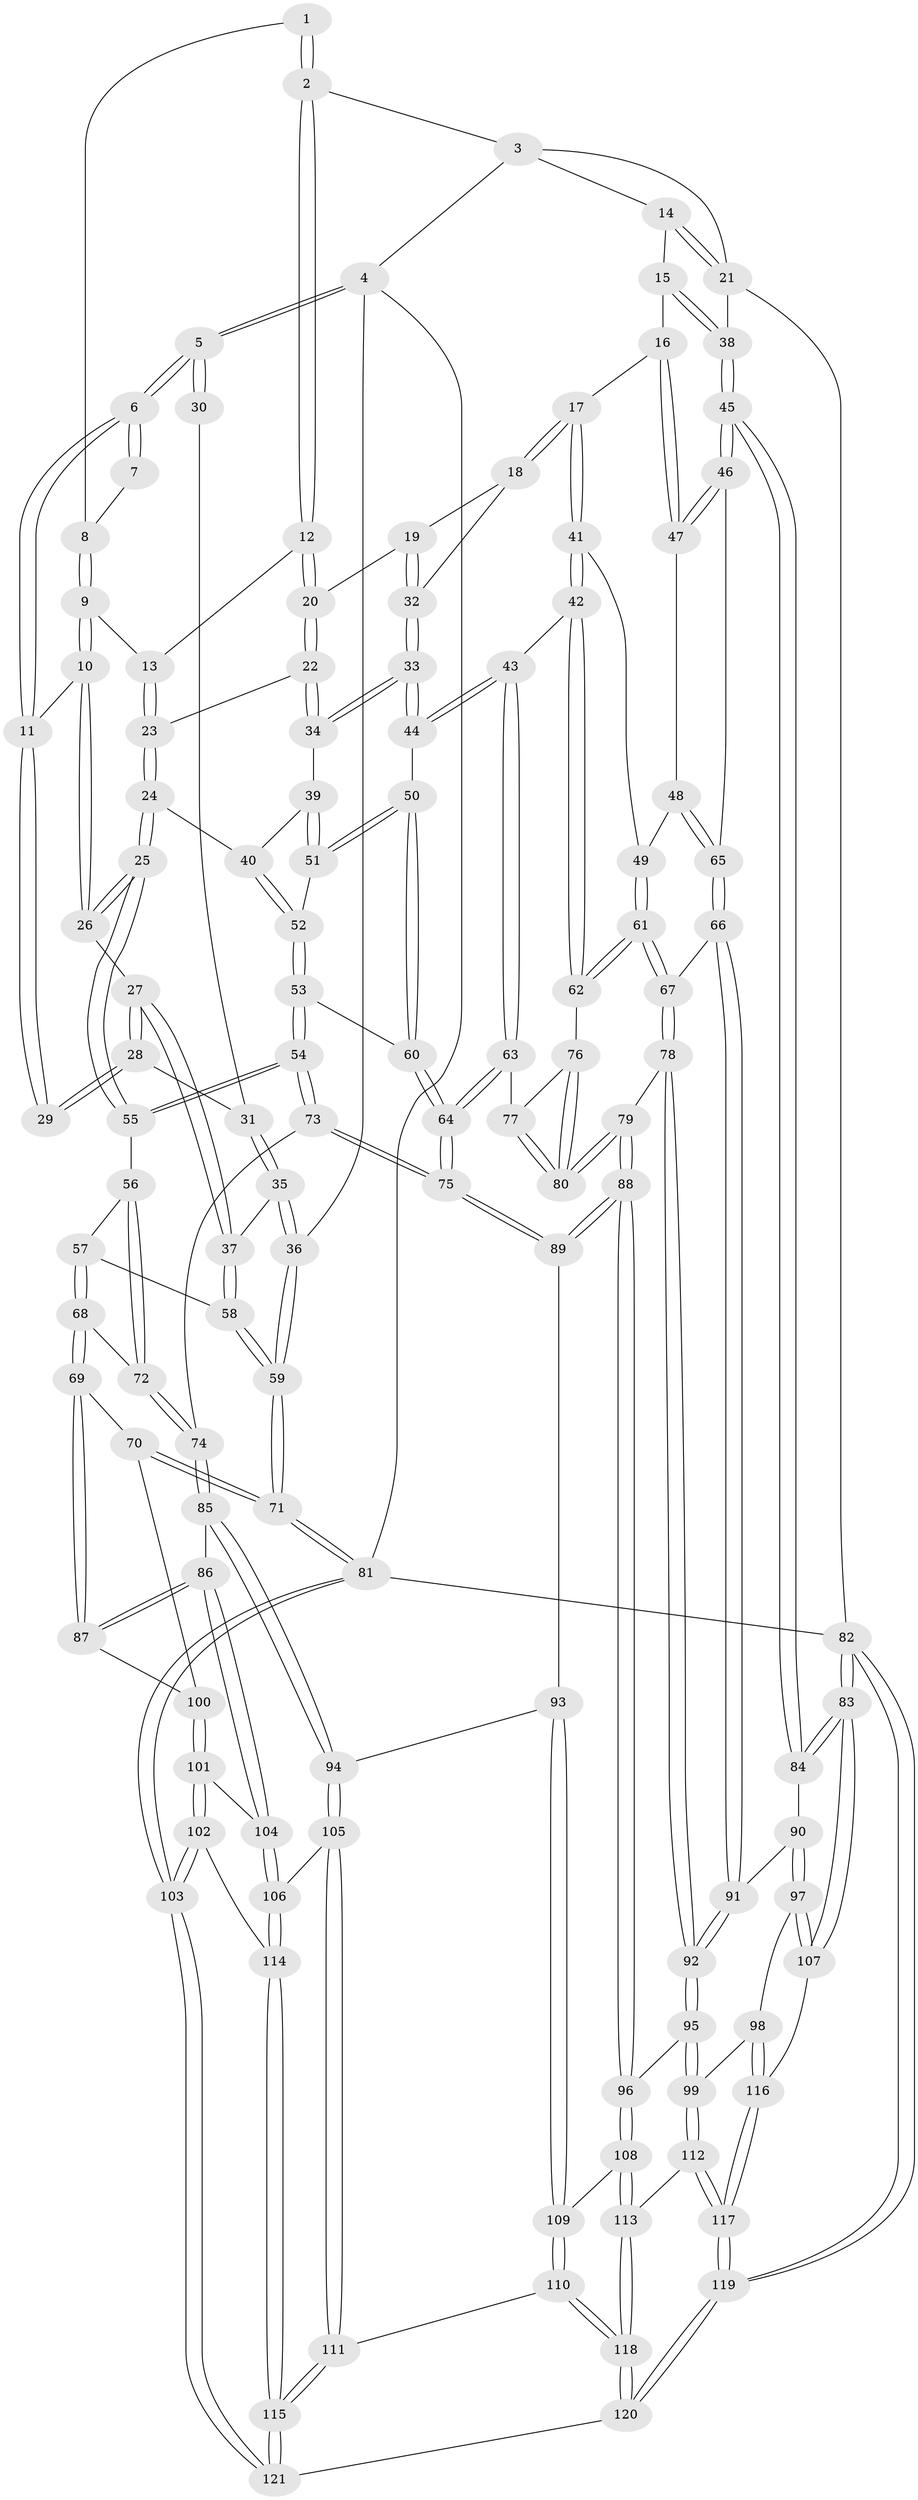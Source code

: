 // Generated by graph-tools (version 1.1) at 2025/03/03/09/25 03:03:11]
// undirected, 121 vertices, 299 edges
graph export_dot {
graph [start="1"]
  node [color=gray90,style=filled];
  1 [pos="+0.32404297294247597+0"];
  2 [pos="+0.5364546203820306+0"];
  3 [pos="+0.7222267607380363+0"];
  4 [pos="+0+0"];
  5 [pos="+0+0"];
  6 [pos="+0+0"];
  7 [pos="+0+0"];
  8 [pos="+0.2506240852066371+0.10704020826398107"];
  9 [pos="+0.25202305329737756+0.1431768468269663"];
  10 [pos="+0.23700719004737827+0.1557322483010541"];
  11 [pos="+0.13449323465920404+0.11239497073910297"];
  12 [pos="+0.5225350060381442+0"];
  13 [pos="+0.3577058925229901+0.12293772529393897"];
  14 [pos="+0.8311913995447874+0.03395059552211378"];
  15 [pos="+0.8404348029337991+0.16550446996237175"];
  16 [pos="+0.7656860212967707+0.258226204608405"];
  17 [pos="+0.7624458604430463+0.259697611956236"];
  18 [pos="+0.689854200356416+0.21126715640922422"];
  19 [pos="+0.6338868112961042+0.1675124801585611"];
  20 [pos="+0.5464354469893827+0.055881606793841423"];
  21 [pos="+1+0.12187217467840136"];
  22 [pos="+0.48986519197305134+0.23240216886868362"];
  23 [pos="+0.3754646579907844+0.2075471892931957"];
  24 [pos="+0.3192812925773341+0.3101736666052019"];
  25 [pos="+0.25026442910108415+0.31298312616746954"];
  26 [pos="+0.2307476565767039+0.2944409603452719"];
  27 [pos="+0.15718488309150272+0.29206103739861133"];
  28 [pos="+0.0960499108750175+0.23265137072750847"];
  29 [pos="+0.10111014764113635+0.2034621157168902"];
  30 [pos="+0.02450651256962564+0.14089705220954382"];
  31 [pos="+0.06651807508954335+0.23343993193759055"];
  32 [pos="+0.5640975400385596+0.2830575765496027"];
  33 [pos="+0.5377672439698113+0.31653048167609854"];
  34 [pos="+0.4990766652448437+0.29651406301559163"];
  35 [pos="+0+0.26394811107176985"];
  36 [pos="+0+0.23520531758403365"];
  37 [pos="+0.08422530736210539+0.35304076283094393"];
  38 [pos="+1+0.28341346180920857"];
  39 [pos="+0.4400341064249061+0.3280874171698193"];
  40 [pos="+0.3414508934492233+0.32103213285483156"];
  41 [pos="+0.6876974406145306+0.38383345129289664"];
  42 [pos="+0.6428000324580797+0.4073241308434618"];
  43 [pos="+0.6414793312216774+0.4072263727082"];
  44 [pos="+0.6215940598482516+0.39705468728768306"];
  45 [pos="+1+0.4210471557801636"];
  46 [pos="+1+0.4245507240685628"];
  47 [pos="+0.9361121530713328+0.38948046207552744"];
  48 [pos="+0.8050578716981954+0.4610964831880696"];
  49 [pos="+0.7925701517620833+0.4551148181954877"];
  50 [pos="+0.46575236024291333+0.44258033733410695"];
  51 [pos="+0.4428492301617166+0.409196935748378"];
  52 [pos="+0.3704354860697644+0.4347270757408158"];
  53 [pos="+0.35850582828195293+0.4715696561228868"];
  54 [pos="+0.2904693840662963+0.5172328209342572"];
  55 [pos="+0.22928032435644413+0.44723013799733424"];
  56 [pos="+0.17154341593068279+0.4629803961836353"];
  57 [pos="+0.11174060861701282+0.4650086256249594"];
  58 [pos="+0.06420333859817846+0.42013631593337863"];
  59 [pos="+0+0.46341938071397304"];
  60 [pos="+0.4517142663065328+0.4927928369556624"];
  61 [pos="+0.7292052534969319+0.5656085278226359"];
  62 [pos="+0.6638121548962135+0.5014452853387784"];
  63 [pos="+0.48999228309645565+0.5776758646856034"];
  64 [pos="+0.48958739384693517+0.5777619722688158"];
  65 [pos="+0.8541435040486602+0.5806881755019464"];
  66 [pos="+0.8422938047543064+0.6046524242673235"];
  67 [pos="+0.7407963225367773+0.5828083632696763"];
  68 [pos="+0.08159698464329795+0.5544521371931398"];
  69 [pos="+0.06020525430273074+0.5800915757371337"];
  70 [pos="+0+0.6229179096228779"];
  71 [pos="+0+0.5996095578487757"];
  72 [pos="+0.1661767596860754+0.5675918855493228"];
  73 [pos="+0.2945259209185278+0.5573455044557679"];
  74 [pos="+0.23533669614267258+0.6320921772112092"];
  75 [pos="+0.44392894595689397+0.6247847856580133"];
  76 [pos="+0.6463832143759661+0.5408839659582243"];
  77 [pos="+0.5167511967107101+0.5874221345299833"];
  78 [pos="+0.66010123745313+0.6631767969072434"];
  79 [pos="+0.6413110137754802+0.6679990732887634"];
  80 [pos="+0.6262243286051822+0.6451537876229819"];
  81 [pos="+0+1"];
  82 [pos="+1+1"];
  83 [pos="+1+0.8489163501178449"];
  84 [pos="+1+0.5430322045828366"];
  85 [pos="+0.22278038290206764+0.66661770708858"];
  86 [pos="+0.20367572413044235+0.679601534153204"];
  87 [pos="+0.19387340140972623+0.6756832169965928"];
  88 [pos="+0.6129057747082457+0.749861533026021"];
  89 [pos="+0.4410188972222897+0.6990023957415407"];
  90 [pos="+0.8777345858183111+0.67129791447697"];
  91 [pos="+0.8494384912375618+0.6555273940826413"];
  92 [pos="+0.8003025524954182+0.7104993806092862"];
  93 [pos="+0.43584760868684264+0.7064752704730481"];
  94 [pos="+0.3409025926596952+0.740831283232847"];
  95 [pos="+0.7799515111538475+0.7919037792196753"];
  96 [pos="+0.6254657848333827+0.7912758540876079"];
  97 [pos="+1+0.7916258621673223"];
  98 [pos="+0.8194363239739548+0.8547860664794368"];
  99 [pos="+0.8160992052027842+0.852094940290625"];
  100 [pos="+0.016175097504158967+0.6802640400196389"];
  101 [pos="+0.09822661325793092+0.8066351196183382"];
  102 [pos="+0+0.9903101074502005"];
  103 [pos="+0+1"];
  104 [pos="+0.16653386393716266+0.7711922050066798"];
  105 [pos="+0.30861463265674777+0.849847614466655"];
  106 [pos="+0.266365101933015+0.8556203608801908"];
  107 [pos="+1+0.8432913149493707"];
  108 [pos="+0.5995593857678407+0.859925908528538"];
  109 [pos="+0.4533368995496986+0.8037764003350046"];
  110 [pos="+0.4004913782952338+0.9026358981044402"];
  111 [pos="+0.3806498188413217+0.9053517741178859"];
  112 [pos="+0.6735595185098292+0.9150537350249023"];
  113 [pos="+0.5996592171920548+0.8834468728887896"];
  114 [pos="+0.24556071460796527+0.8871629963265765"];
  115 [pos="+0.26851854204335723+1"];
  116 [pos="+0.8365961024701968+0.9607405645580477"];
  117 [pos="+0.8032254398579929+1"];
  118 [pos="+0.5360739484504116+0.9734826165031935"];
  119 [pos="+0.8117670622731432+1"];
  120 [pos="+0.5528715324538681+1"];
  121 [pos="+0.2348031146098673+1"];
  1 -- 2;
  1 -- 2;
  1 -- 8;
  2 -- 3;
  2 -- 12;
  2 -- 12;
  3 -- 4;
  3 -- 14;
  3 -- 21;
  4 -- 5;
  4 -- 5;
  4 -- 36;
  4 -- 81;
  5 -- 6;
  5 -- 6;
  5 -- 30;
  5 -- 30;
  6 -- 7;
  6 -- 7;
  6 -- 11;
  6 -- 11;
  7 -- 8;
  8 -- 9;
  8 -- 9;
  9 -- 10;
  9 -- 10;
  9 -- 13;
  10 -- 11;
  10 -- 26;
  10 -- 26;
  11 -- 29;
  11 -- 29;
  12 -- 13;
  12 -- 20;
  12 -- 20;
  13 -- 23;
  13 -- 23;
  14 -- 15;
  14 -- 21;
  14 -- 21;
  15 -- 16;
  15 -- 38;
  15 -- 38;
  16 -- 17;
  16 -- 47;
  16 -- 47;
  17 -- 18;
  17 -- 18;
  17 -- 41;
  17 -- 41;
  18 -- 19;
  18 -- 32;
  19 -- 20;
  19 -- 32;
  19 -- 32;
  20 -- 22;
  20 -- 22;
  21 -- 38;
  21 -- 82;
  22 -- 23;
  22 -- 34;
  22 -- 34;
  23 -- 24;
  23 -- 24;
  24 -- 25;
  24 -- 25;
  24 -- 40;
  25 -- 26;
  25 -- 26;
  25 -- 55;
  25 -- 55;
  26 -- 27;
  27 -- 28;
  27 -- 28;
  27 -- 37;
  27 -- 37;
  28 -- 29;
  28 -- 29;
  28 -- 31;
  30 -- 31;
  31 -- 35;
  31 -- 35;
  32 -- 33;
  32 -- 33;
  33 -- 34;
  33 -- 34;
  33 -- 44;
  33 -- 44;
  34 -- 39;
  35 -- 36;
  35 -- 36;
  35 -- 37;
  36 -- 59;
  36 -- 59;
  37 -- 58;
  37 -- 58;
  38 -- 45;
  38 -- 45;
  39 -- 40;
  39 -- 51;
  39 -- 51;
  40 -- 52;
  40 -- 52;
  41 -- 42;
  41 -- 42;
  41 -- 49;
  42 -- 43;
  42 -- 62;
  42 -- 62;
  43 -- 44;
  43 -- 44;
  43 -- 63;
  43 -- 63;
  44 -- 50;
  45 -- 46;
  45 -- 46;
  45 -- 84;
  45 -- 84;
  46 -- 47;
  46 -- 47;
  46 -- 65;
  47 -- 48;
  48 -- 49;
  48 -- 65;
  48 -- 65;
  49 -- 61;
  49 -- 61;
  50 -- 51;
  50 -- 51;
  50 -- 60;
  50 -- 60;
  51 -- 52;
  52 -- 53;
  52 -- 53;
  53 -- 54;
  53 -- 54;
  53 -- 60;
  54 -- 55;
  54 -- 55;
  54 -- 73;
  54 -- 73;
  55 -- 56;
  56 -- 57;
  56 -- 72;
  56 -- 72;
  57 -- 58;
  57 -- 68;
  57 -- 68;
  58 -- 59;
  58 -- 59;
  59 -- 71;
  59 -- 71;
  60 -- 64;
  60 -- 64;
  61 -- 62;
  61 -- 62;
  61 -- 67;
  61 -- 67;
  62 -- 76;
  63 -- 64;
  63 -- 64;
  63 -- 77;
  64 -- 75;
  64 -- 75;
  65 -- 66;
  65 -- 66;
  66 -- 67;
  66 -- 91;
  66 -- 91;
  67 -- 78;
  67 -- 78;
  68 -- 69;
  68 -- 69;
  68 -- 72;
  69 -- 70;
  69 -- 87;
  69 -- 87;
  70 -- 71;
  70 -- 71;
  70 -- 100;
  71 -- 81;
  71 -- 81;
  72 -- 74;
  72 -- 74;
  73 -- 74;
  73 -- 75;
  73 -- 75;
  74 -- 85;
  74 -- 85;
  75 -- 89;
  75 -- 89;
  76 -- 77;
  76 -- 80;
  76 -- 80;
  77 -- 80;
  77 -- 80;
  78 -- 79;
  78 -- 92;
  78 -- 92;
  79 -- 80;
  79 -- 80;
  79 -- 88;
  79 -- 88;
  81 -- 103;
  81 -- 103;
  81 -- 82;
  82 -- 83;
  82 -- 83;
  82 -- 119;
  82 -- 119;
  83 -- 84;
  83 -- 84;
  83 -- 107;
  83 -- 107;
  84 -- 90;
  85 -- 86;
  85 -- 94;
  85 -- 94;
  86 -- 87;
  86 -- 87;
  86 -- 104;
  86 -- 104;
  87 -- 100;
  88 -- 89;
  88 -- 89;
  88 -- 96;
  88 -- 96;
  89 -- 93;
  90 -- 91;
  90 -- 97;
  90 -- 97;
  91 -- 92;
  91 -- 92;
  92 -- 95;
  92 -- 95;
  93 -- 94;
  93 -- 109;
  93 -- 109;
  94 -- 105;
  94 -- 105;
  95 -- 96;
  95 -- 99;
  95 -- 99;
  96 -- 108;
  96 -- 108;
  97 -- 98;
  97 -- 107;
  97 -- 107;
  98 -- 99;
  98 -- 116;
  98 -- 116;
  99 -- 112;
  99 -- 112;
  100 -- 101;
  100 -- 101;
  101 -- 102;
  101 -- 102;
  101 -- 104;
  102 -- 103;
  102 -- 103;
  102 -- 114;
  103 -- 121;
  103 -- 121;
  104 -- 106;
  104 -- 106;
  105 -- 106;
  105 -- 111;
  105 -- 111;
  106 -- 114;
  106 -- 114;
  107 -- 116;
  108 -- 109;
  108 -- 113;
  108 -- 113;
  109 -- 110;
  109 -- 110;
  110 -- 111;
  110 -- 118;
  110 -- 118;
  111 -- 115;
  111 -- 115;
  112 -- 113;
  112 -- 117;
  112 -- 117;
  113 -- 118;
  113 -- 118;
  114 -- 115;
  114 -- 115;
  115 -- 121;
  115 -- 121;
  116 -- 117;
  116 -- 117;
  117 -- 119;
  117 -- 119;
  118 -- 120;
  118 -- 120;
  119 -- 120;
  119 -- 120;
  120 -- 121;
}
